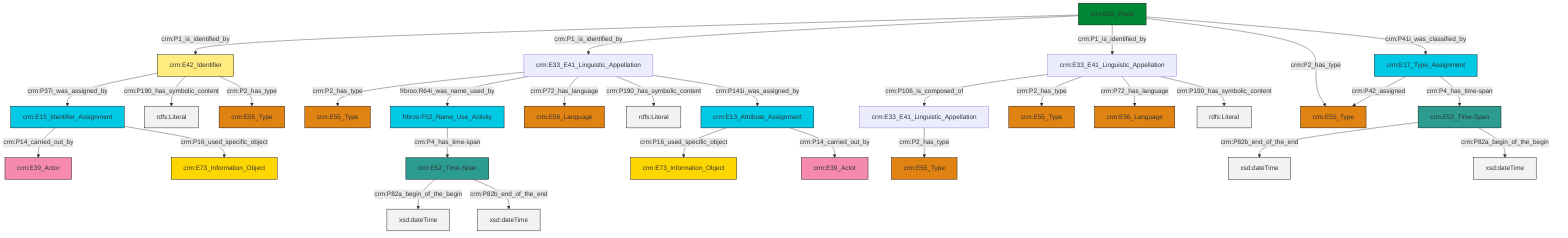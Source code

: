 graph TD
classDef Literal fill:#f2f2f2,stroke:#000000;
classDef CRM_Entity fill:#FFFFFF,stroke:#000000;
classDef Temporal_Entity fill:#00C9E6, stroke:#000000;
classDef Type fill:#E18312, stroke:#000000;
classDef Time-Span fill:#2C9C91, stroke:#000000;
classDef Appellation fill:#FFEB7F, stroke:#000000;
classDef Place fill:#008836, stroke:#000000;
classDef Persistent_Item fill:#B266B2, stroke:#000000;
classDef Conceptual_Object fill:#FFD700, stroke:#000000;
classDef Physical_Thing fill:#D2B48C, stroke:#000000;
classDef Actor fill:#f58aad, stroke:#000000;
classDef PC_Classes fill:#4ce600, stroke:#000000;
classDef Multi fill:#cccccc,stroke:#000000;

0["crm:E17_Type_Assignment"]:::Temporal_Entity -->|crm:P42_assigned| 1["crm:E55_Type"]:::Type
4["crm:E15_Identifier_Assignment"]:::Temporal_Entity -->|crm:P14_carried_out_by| 5["crm:E39_Actor"]:::Actor
9["crm:E33_E41_Linguistic_Appellation"]:::Default -->|crm:P106_is_composed_of| 2["crm:E33_E41_Linguistic_Appellation"]:::Default
10["crm:E53_Place"]:::Place -->|crm:P1_is_identified_by| 11["crm:E42_Identifier"]:::Appellation
2["crm:E33_E41_Linguistic_Appellation"]:::Default -->|crm:P2_has_type| 12["crm:E55_Type"]:::Type
9["crm:E33_E41_Linguistic_Appellation"]:::Default -->|crm:P2_has_type| 13["crm:E55_Type"]:::Type
10["crm:E53_Place"]:::Place -->|crm:P1_is_identified_by| 14["crm:E33_E41_Linguistic_Appellation"]:::Default
14["crm:E33_E41_Linguistic_Appellation"]:::Default -->|crm:P2_has_type| 15["crm:E55_Type"]:::Type
18["crm:E13_Attribute_Assignment"]:::Temporal_Entity -->|crm:P16_used_specific_object| 7["crm:E73_Information_Object"]:::Conceptual_Object
14["crm:E33_E41_Linguistic_Appellation"]:::Default -->|frbroo:R64i_was_name_used_by| 24["frbroo:F52_Name_Use_Activity"]:::Temporal_Entity
14["crm:E33_E41_Linguistic_Appellation"]:::Default -->|crm:P72_has_language| 25["crm:E56_Language"]:::Type
9["crm:E33_E41_Linguistic_Appellation"]:::Default -->|crm:P72_has_language| 27["crm:E56_Language"]:::Type
18["crm:E13_Attribute_Assignment"]:::Temporal_Entity -->|crm:P14_carried_out_by| 21["crm:E39_Actor"]:::Actor
4["crm:E15_Identifier_Assignment"]:::Temporal_Entity -->|crm:P16_used_specific_object| 33["crm:E73_Information_Object"]:::Conceptual_Object
14["crm:E33_E41_Linguistic_Appellation"]:::Default -->|crm:P190_has_symbolic_content| 36[rdfs:Literal]:::Literal
24["frbroo:F52_Name_Use_Activity"]:::Temporal_Entity -->|crm:P4_has_time-span| 34["crm:E52_Time-Span"]:::Time-Span
11["crm:E42_Identifier"]:::Appellation -->|crm:P37i_was_assigned_by| 4["crm:E15_Identifier_Assignment"]:::Temporal_Entity
10["crm:E53_Place"]:::Place -->|crm:P1_is_identified_by| 9["crm:E33_E41_Linguistic_Appellation"]:::Default
34["crm:E52_Time-Span"]:::Time-Span -->|crm:P82a_begin_of_the_begin| 39[xsd:dateTime]:::Literal
34["crm:E52_Time-Span"]:::Time-Span -->|crm:P82b_end_of_the_end| 40[xsd:dateTime]:::Literal
9["crm:E33_E41_Linguistic_Appellation"]:::Default -->|crm:P190_has_symbolic_content| 42[rdfs:Literal]:::Literal
11["crm:E42_Identifier"]:::Appellation -->|crm:P190_has_symbolic_content| 43[rdfs:Literal]:::Literal
16["crm:E52_Time-Span"]:::Time-Span -->|crm:P82b_end_of_the_end| 45[xsd:dateTime]:::Literal
14["crm:E33_E41_Linguistic_Appellation"]:::Default -->|crm:P141i_was_assigned_by| 18["crm:E13_Attribute_Assignment"]:::Temporal_Entity
0["crm:E17_Type_Assignment"]:::Temporal_Entity -->|crm:P4_has_time-span| 16["crm:E52_Time-Span"]:::Time-Span
11["crm:E42_Identifier"]:::Appellation -->|crm:P2_has_type| 19["crm:E55_Type"]:::Type
16["crm:E52_Time-Span"]:::Time-Span -->|crm:P82a_begin_of_the_begin| 46[xsd:dateTime]:::Literal
10["crm:E53_Place"]:::Place -->|crm:P2_has_type| 1["crm:E55_Type"]:::Type
10["crm:E53_Place"]:::Place -->|crm:P41i_was_classified_by| 0["crm:E17_Type_Assignment"]:::Temporal_Entity